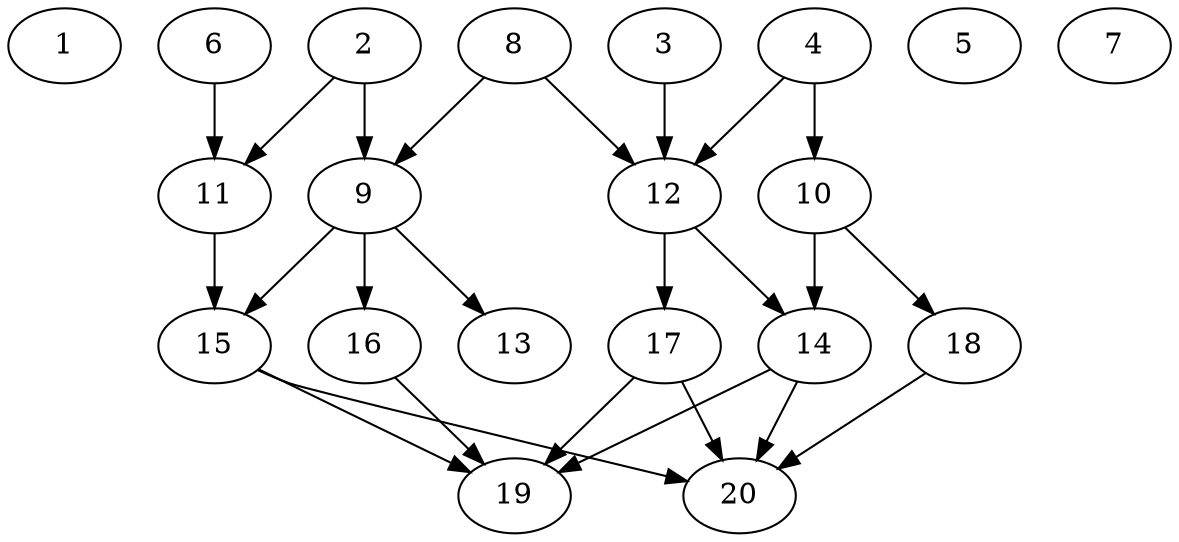// DAG automatically generated by daggen at Tue Jul 23 14:28:59 2019
// ./daggen --dot -n 20 --ccr 0.5 --fat 0.6 --regular 0.5 --density 0.7 --mindata 5242880 --maxdata 52428800 
digraph G {
  1 [size="90292224", alpha="0.03", expect_size="45146112"] 
  2 [size="103849984", alpha="0.02", expect_size="51924992"] 
  2 -> 9 [size ="51924992"]
  2 -> 11 [size ="51924992"]
  3 [size="79484928", alpha="0.18", expect_size="39742464"] 
  3 -> 12 [size ="39742464"]
  4 [size="85166080", alpha="0.05", expect_size="42583040"] 
  4 -> 10 [size ="42583040"]
  4 -> 12 [size ="42583040"]
  5 [size="13117440", alpha="0.14", expect_size="6558720"] 
  6 [size="28633088", alpha="0.01", expect_size="14316544"] 
  6 -> 11 [size ="14316544"]
  7 [size="53702656", alpha="0.16", expect_size="26851328"] 
  8 [size="63254528", alpha="0.14", expect_size="31627264"] 
  8 -> 9 [size ="31627264"]
  8 -> 12 [size ="31627264"]
  9 [size="73385984", alpha="0.14", expect_size="36692992"] 
  9 -> 13 [size ="36692992"]
  9 -> 15 [size ="36692992"]
  9 -> 16 [size ="36692992"]
  10 [size="70133760", alpha="0.05", expect_size="35066880"] 
  10 -> 14 [size ="35066880"]
  10 -> 18 [size ="35066880"]
  11 [size="33443840", alpha="0.04", expect_size="16721920"] 
  11 -> 15 [size ="16721920"]
  12 [size="49061888", alpha="0.02", expect_size="24530944"] 
  12 -> 14 [size ="24530944"]
  12 -> 17 [size ="24530944"]
  13 [size="57659392", alpha="0.08", expect_size="28829696"] 
  14 [size="47144960", alpha="0.14", expect_size="23572480"] 
  14 -> 19 [size ="23572480"]
  14 -> 20 [size ="23572480"]
  15 [size="71962624", alpha="0.09", expect_size="35981312"] 
  15 -> 19 [size ="35981312"]
  15 -> 20 [size ="35981312"]
  16 [size="43155456", alpha="0.16", expect_size="21577728"] 
  16 -> 19 [size ="21577728"]
  17 [size="47820800", alpha="0.01", expect_size="23910400"] 
  17 -> 19 [size ="23910400"]
  17 -> 20 [size ="23910400"]
  18 [size="29876224", alpha="0.08", expect_size="14938112"] 
  18 -> 20 [size ="14938112"]
  19 [size="93863936", alpha="0.06", expect_size="46931968"] 
  20 [size="65458176", alpha="0.08", expect_size="32729088"] 
}
